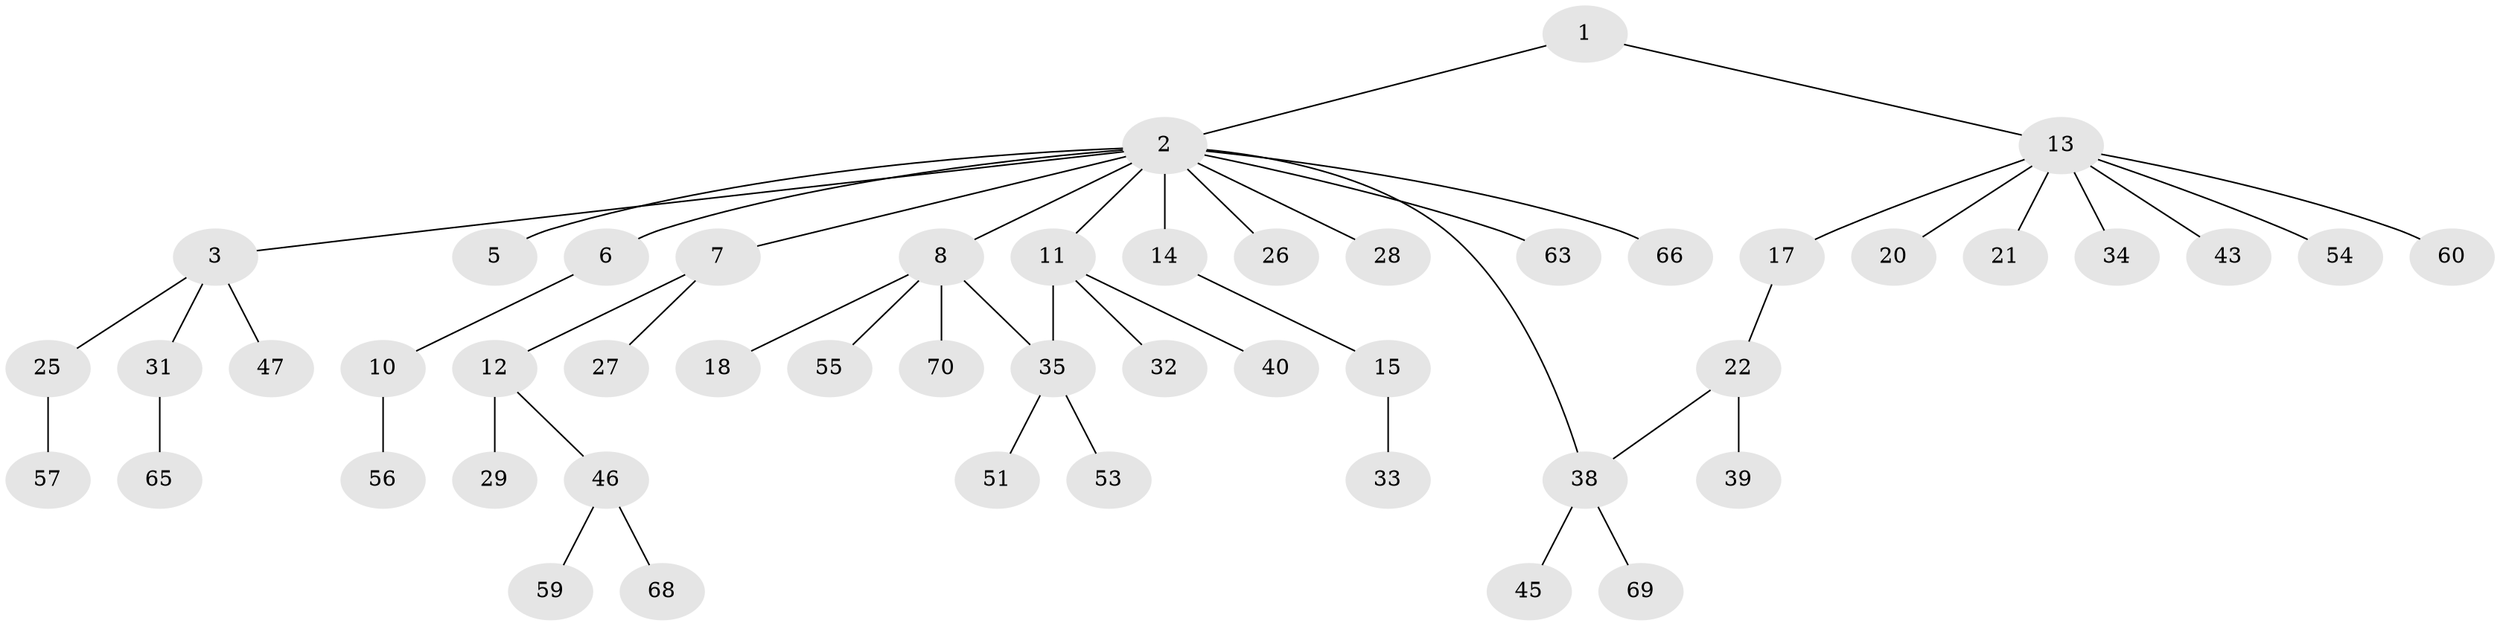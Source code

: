 // original degree distribution, {2: 0.18571428571428572, 9: 0.014285714285714285, 6: 0.04285714285714286, 1: 0.5428571428571428, 3: 0.14285714285714285, 5: 0.014285714285714285, 4: 0.05714285714285714}
// Generated by graph-tools (version 1.1) at 2025/11/02/27/25 16:11:10]
// undirected, 49 vertices, 50 edges
graph export_dot {
graph [start="1"]
  node [color=gray90,style=filled];
  1;
  2 [super="+4"];
  3 [super="+23"];
  5;
  6 [super="+50"];
  7 [super="+9"];
  8 [super="+16"];
  10;
  11 [super="+44"];
  12;
  13 [super="+19"];
  14;
  15 [super="+24"];
  17 [super="+62"];
  18;
  20;
  21;
  22 [super="+67"];
  25 [super="+42"];
  26 [super="+37"];
  27 [super="+52"];
  28 [super="+36"];
  29 [super="+30"];
  31 [super="+41"];
  32;
  33;
  34 [super="+64"];
  35 [super="+49"];
  38 [super="+58"];
  39 [super="+61"];
  40;
  43;
  45;
  46 [super="+48"];
  47;
  51;
  53;
  54;
  55;
  56;
  57;
  59;
  60;
  63;
  65;
  66;
  68;
  69;
  70;
  1 -- 2;
  1 -- 13;
  2 -- 3;
  2 -- 6;
  2 -- 7;
  2 -- 8;
  2 -- 14;
  2 -- 28;
  2 -- 38;
  2 -- 66;
  2 -- 5;
  2 -- 26;
  2 -- 11;
  2 -- 63;
  3 -- 25;
  3 -- 31;
  3 -- 47;
  6 -- 10;
  7 -- 12;
  7 -- 27;
  8 -- 18;
  8 -- 35;
  8 -- 55;
  8 -- 70;
  10 -- 56;
  11 -- 32;
  11 -- 40;
  11 -- 35;
  12 -- 29;
  12 -- 46;
  13 -- 17;
  13 -- 21;
  13 -- 54;
  13 -- 60;
  13 -- 34;
  13 -- 43;
  13 -- 20;
  14 -- 15;
  15 -- 33;
  17 -- 22;
  22 -- 39;
  22 -- 38;
  25 -- 57;
  31 -- 65;
  35 -- 51;
  35 -- 53;
  38 -- 45;
  38 -- 69;
  46 -- 59;
  46 -- 68;
}
